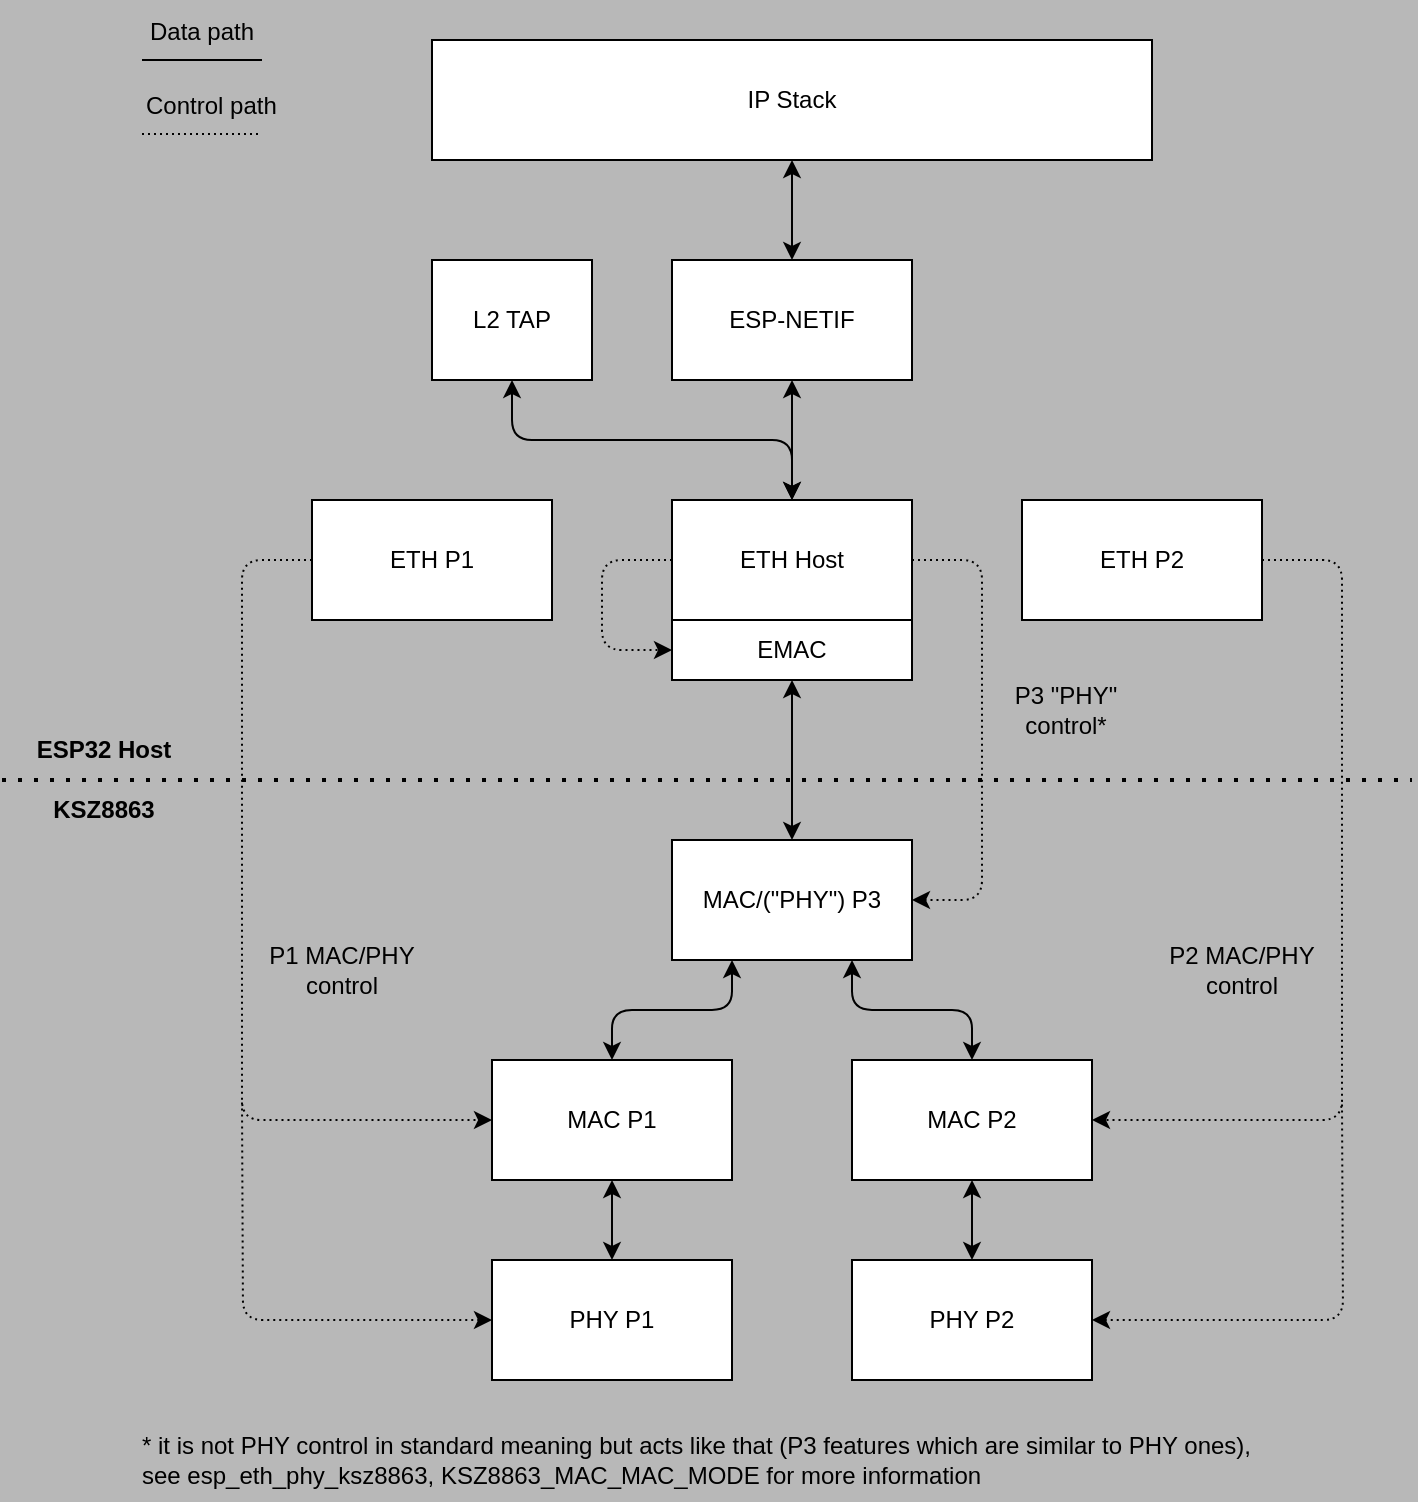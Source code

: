 <mxfile>
    <diagram id="qSc63-F_0wwRdDAGtmQ8" name="Page-1">
        <mxGraphModel dx="1074" dy="527" grid="1" gridSize="10" guides="1" tooltips="1" connect="1" arrows="1" fold="1" page="1" pageScale="1" pageWidth="850" pageHeight="1100" background="#B8B8B8" math="0" shadow="0">
            <root>
                <mxCell id="0"/>
                <mxCell id="1" parent="0"/>
                <mxCell id="2" value="IP Stack" style="rounded=0;whiteSpace=wrap;html=1;" parent="1" vertex="1">
                    <mxGeometry x="235" y="40" width="360" height="60" as="geometry"/>
                </mxCell>
                <mxCell id="53" value="" style="edgeStyle=orthogonalEdgeStyle;html=1;startArrow=classic;startFill=1;" parent="1" source="3" target="2" edge="1">
                    <mxGeometry relative="1" as="geometry"/>
                </mxCell>
                <mxCell id="3" value="ESP-NETIF" style="rounded=0;whiteSpace=wrap;html=1;" parent="1" vertex="1">
                    <mxGeometry x="355" y="150" width="120" height="60" as="geometry"/>
                </mxCell>
                <mxCell id="65" style="edgeStyle=orthogonalEdgeStyle;html=1;exitX=0;exitY=0.5;exitDx=0;exitDy=0;entryX=0;entryY=0.5;entryDx=0;entryDy=0;startArrow=none;startFill=0;dashed=1;dashPattern=1 2;" parent="1" source="5" target="41" edge="1">
                    <mxGeometry relative="1" as="geometry">
                        <Array as="points">
                            <mxPoint x="140" y="300"/>
                            <mxPoint x="140" y="580"/>
                        </Array>
                    </mxGeometry>
                </mxCell>
                <mxCell id="5" value="ETH P1" style="rounded=0;whiteSpace=wrap;html=1;" parent="1" vertex="1">
                    <mxGeometry x="175" y="270" width="120" height="60" as="geometry"/>
                </mxCell>
                <mxCell id="46" value="" style="edgeStyle=orthogonalEdgeStyle;html=1;startArrow=classic;startFill=1;exitX=0.5;exitY=1;exitDx=0;exitDy=0;" parent="1" source="85" target="40" edge="1">
                    <mxGeometry relative="1" as="geometry">
                        <mxPoint x="415" y="380" as="sourcePoint"/>
                    </mxGeometry>
                </mxCell>
                <mxCell id="62" value="" style="edgeStyle=none;html=1;startArrow=classic;startFill=1;" parent="1" source="6" target="3" edge="1">
                    <mxGeometry relative="1" as="geometry"/>
                </mxCell>
                <mxCell id="86" style="edgeStyle=orthogonalEdgeStyle;html=1;exitX=0;exitY=0.5;exitDx=0;exitDy=0;entryX=0;entryY=0.5;entryDx=0;entryDy=0;startArrow=none;startFill=0;endArrow=classic;endFill=1;dashed=1;dashPattern=1 2;" parent="1" source="6" target="85" edge="1">
                    <mxGeometry relative="1" as="geometry">
                        <Array as="points">
                            <mxPoint x="320" y="300"/>
                            <mxPoint x="320" y="345"/>
                        </Array>
                    </mxGeometry>
                </mxCell>
                <mxCell id="87" style="edgeStyle=orthogonalEdgeStyle;html=1;exitX=1;exitY=0.5;exitDx=0;exitDy=0;entryX=1;entryY=0.5;entryDx=0;entryDy=0;dashed=1;dashPattern=1 2;startArrow=none;startFill=0;endArrow=classic;endFill=1;" parent="1" source="6" target="40" edge="1">
                    <mxGeometry relative="1" as="geometry">
                        <Array as="points">
                            <mxPoint x="510" y="300"/>
                            <mxPoint x="510" y="470"/>
                        </Array>
                    </mxGeometry>
                </mxCell>
                <mxCell id="6" value="ETH Host" style="rounded=0;whiteSpace=wrap;html=1;" parent="1" vertex="1">
                    <mxGeometry x="355" y="270" width="120" height="60" as="geometry"/>
                </mxCell>
                <mxCell id="66" style="edgeStyle=orthogonalEdgeStyle;html=1;exitX=1;exitY=0.5;exitDx=0;exitDy=0;entryX=1;entryY=0.5;entryDx=0;entryDy=0;startArrow=none;startFill=0;dashed=1;dashPattern=1 2;" parent="1" source="10" target="42" edge="1">
                    <mxGeometry relative="1" as="geometry">
                        <Array as="points">
                            <mxPoint x="690" y="300"/>
                            <mxPoint x="690" y="580"/>
                        </Array>
                    </mxGeometry>
                </mxCell>
                <mxCell id="10" value="ETH P2" style="rounded=0;whiteSpace=wrap;html=1;" parent="1" vertex="1">
                    <mxGeometry x="530" y="270" width="120" height="60" as="geometry"/>
                </mxCell>
                <mxCell id="63" style="edgeStyle=orthogonalEdgeStyle;html=1;exitX=0.5;exitY=1;exitDx=0;exitDy=0;entryX=0.5;entryY=0;entryDx=0;entryDy=0;startArrow=classic;startFill=1;" parent="1" source="31" target="6" edge="1">
                    <mxGeometry relative="1" as="geometry"/>
                </mxCell>
                <mxCell id="31" value="L2 TAP" style="rounded=0;whiteSpace=wrap;html=1;" parent="1" vertex="1">
                    <mxGeometry x="235" y="150" width="80" height="60" as="geometry"/>
                </mxCell>
                <mxCell id="36" value="" style="endArrow=none;dashed=1;html=1;dashPattern=1 3;strokeWidth=2;" parent="1" edge="1">
                    <mxGeometry width="50" height="50" relative="1" as="geometry">
                        <mxPoint x="20" y="410" as="sourcePoint"/>
                        <mxPoint x="725" y="410" as="targetPoint"/>
                    </mxGeometry>
                </mxCell>
                <mxCell id="37" value="&lt;b&gt;ESP32 Host&lt;/b&gt;" style="text;html=1;strokeColor=none;fillColor=none;align=center;verticalAlign=middle;whiteSpace=wrap;rounded=0;" parent="1" vertex="1">
                    <mxGeometry x="21" y="380" width="100" height="30" as="geometry"/>
                </mxCell>
                <mxCell id="39" value="&lt;b&gt;KSZ8863&lt;/b&gt;" style="text;html=1;strokeColor=none;fillColor=none;align=center;verticalAlign=middle;whiteSpace=wrap;rounded=0;" parent="1" vertex="1">
                    <mxGeometry x="21" y="410" width="100" height="30" as="geometry"/>
                </mxCell>
                <mxCell id="47" style="edgeStyle=orthogonalEdgeStyle;html=1;exitX=0.25;exitY=1;exitDx=0;exitDy=0;entryX=0.5;entryY=0;entryDx=0;entryDy=0;startArrow=classic;startFill=1;" parent="1" source="40" target="41" edge="1">
                    <mxGeometry relative="1" as="geometry"/>
                </mxCell>
                <mxCell id="48" style="edgeStyle=orthogonalEdgeStyle;html=1;exitX=0.75;exitY=1;exitDx=0;exitDy=0;entryX=0.5;entryY=0;entryDx=0;entryDy=0;startArrow=classic;startFill=1;" parent="1" source="40" target="42" edge="1">
                    <mxGeometry relative="1" as="geometry"/>
                </mxCell>
                <mxCell id="40" value="MAC/(&quot;PHY&quot;) P3" style="rounded=0;whiteSpace=wrap;html=1;" parent="1" vertex="1">
                    <mxGeometry x="355" y="440" width="120" height="60" as="geometry"/>
                </mxCell>
                <mxCell id="41" value="MAC P1" style="rounded=0;whiteSpace=wrap;html=1;" parent="1" vertex="1">
                    <mxGeometry x="265" y="550" width="120" height="60" as="geometry"/>
                </mxCell>
                <mxCell id="42" value="MAC P2" style="rounded=0;whiteSpace=wrap;html=1;" parent="1" vertex="1">
                    <mxGeometry x="445" y="550" width="120" height="60" as="geometry"/>
                </mxCell>
                <mxCell id="71" value="" style="edgeStyle=orthogonalEdgeStyle;html=1;startArrow=classic;startFill=1;" parent="1" source="68" target="41" edge="1">
                    <mxGeometry relative="1" as="geometry"/>
                </mxCell>
                <mxCell id="75" style="edgeStyle=orthogonalEdgeStyle;html=1;exitX=0;exitY=0.5;exitDx=0;exitDy=0;dashed=1;dashPattern=1 2;startArrow=classic;startFill=1;endArrow=none;endFill=0;" parent="1" source="68" edge="1">
                    <mxGeometry relative="1" as="geometry">
                        <mxPoint x="140" y="570" as="targetPoint"/>
                    </mxGeometry>
                </mxCell>
                <mxCell id="68" value="PHY P1" style="rounded=0;whiteSpace=wrap;html=1;" parent="1" vertex="1">
                    <mxGeometry x="265" y="650" width="120" height="60" as="geometry"/>
                </mxCell>
                <mxCell id="70" value="" style="edgeStyle=orthogonalEdgeStyle;html=1;startArrow=classic;startFill=1;" parent="1" source="69" target="42" edge="1">
                    <mxGeometry relative="1" as="geometry"/>
                </mxCell>
                <mxCell id="74" style="edgeStyle=orthogonalEdgeStyle;html=1;exitX=1;exitY=0.5;exitDx=0;exitDy=0;dashed=1;dashPattern=1 2;startArrow=classic;startFill=1;endArrow=none;endFill=0;" parent="1" source="69" edge="1">
                    <mxGeometry relative="1" as="geometry">
                        <mxPoint x="690" y="570" as="targetPoint"/>
                    </mxGeometry>
                </mxCell>
                <mxCell id="69" value="PHY P2" style="rounded=0;whiteSpace=wrap;html=1;" parent="1" vertex="1">
                    <mxGeometry x="445" y="650" width="120" height="60" as="geometry"/>
                </mxCell>
                <mxCell id="76" value="P1 MAC/PHY&lt;br&gt;control" style="text;html=1;strokeColor=none;fillColor=none;align=center;verticalAlign=middle;whiteSpace=wrap;rounded=0;" parent="1" vertex="1">
                    <mxGeometry x="150" y="490" width="80" height="30" as="geometry"/>
                </mxCell>
                <mxCell id="77" value="P2 MAC/PHY&lt;br&gt;control" style="text;html=1;strokeColor=none;fillColor=none;align=center;verticalAlign=middle;whiteSpace=wrap;rounded=0;" parent="1" vertex="1">
                    <mxGeometry x="600" y="490" width="80" height="30" as="geometry"/>
                </mxCell>
                <mxCell id="78" value="" style="endArrow=none;html=1;" parent="1" edge="1">
                    <mxGeometry width="50" height="50" relative="1" as="geometry">
                        <mxPoint x="90" y="50" as="sourcePoint"/>
                        <mxPoint x="150" y="50" as="targetPoint"/>
                    </mxGeometry>
                </mxCell>
                <mxCell id="79" value="" style="endArrow=none;html=1;dashed=1;dashPattern=1 2;" parent="1" edge="1">
                    <mxGeometry width="50" height="50" relative="1" as="geometry">
                        <mxPoint x="90" y="87" as="sourcePoint"/>
                        <mxPoint x="150" y="87" as="targetPoint"/>
                    </mxGeometry>
                </mxCell>
                <mxCell id="80" value="Data path" style="text;strokeColor=none;fillColor=none;align=left;verticalAlign=middle;spacingLeft=4;spacingRight=4;overflow=hidden;points=[[0,0.5],[1,0.5]];portConstraint=eastwest;rotatable=0;" parent="1" vertex="1">
                    <mxGeometry x="88" y="20" width="80" height="30" as="geometry"/>
                </mxCell>
                <mxCell id="81" value="Control path" style="text;strokeColor=none;fillColor=none;align=left;verticalAlign=middle;spacingLeft=4;spacingRight=4;overflow=hidden;points=[[0,0.5],[1,0.5]];portConstraint=eastwest;rotatable=0;" parent="1" vertex="1">
                    <mxGeometry x="86" y="57" width="80" height="30" as="geometry"/>
                </mxCell>
                <mxCell id="85" value="EMAC" style="rounded=0;whiteSpace=wrap;html=1;" parent="1" vertex="1">
                    <mxGeometry x="355" y="330" width="120" height="30" as="geometry"/>
                </mxCell>
                <mxCell id="90" value="P3 &quot;PHY&quot;&lt;br&gt;control*" style="text;html=1;strokeColor=none;fillColor=none;align=center;verticalAlign=middle;whiteSpace=wrap;rounded=0;" parent="1" vertex="1">
                    <mxGeometry x="512" y="360" width="80" height="30" as="geometry"/>
                </mxCell>
                <mxCell id="91" value="* it is not PHY control in standard meaning but acts like that (P3 features which are similar to PHY ones), see&amp;nbsp;esp_eth_phy_ksz8863, KSZ8863_MAC_MAC_MODE for more information" style="text;html=1;strokeColor=none;fillColor=none;align=left;verticalAlign=middle;whiteSpace=wrap;rounded=0;" parent="1" vertex="1">
                    <mxGeometry x="88" y="730" width="592" height="40" as="geometry"/>
                </mxCell>
            </root>
        </mxGraphModel>
    </diagram>
</mxfile>